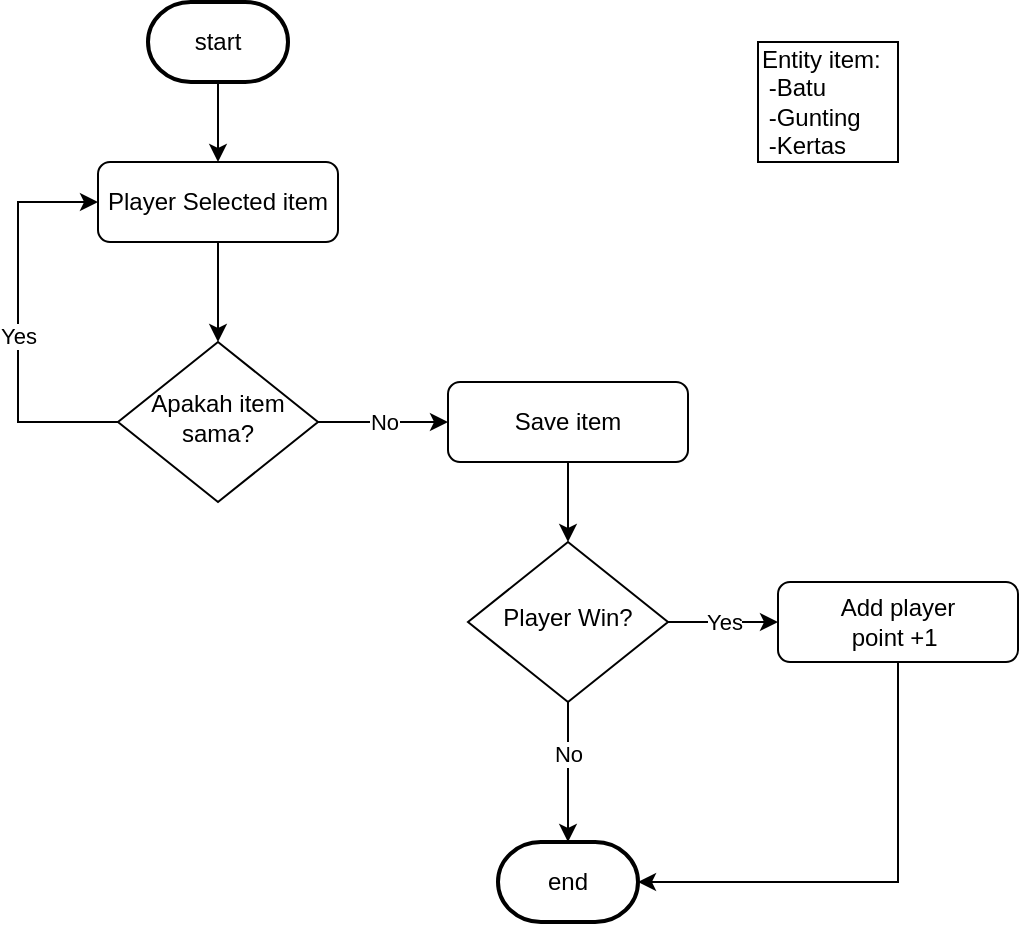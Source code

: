 <mxfile version="14.0.4" type="device"><diagram id="C5RBs43oDa-KdzZeNtuy" name="Page-1"><mxGraphModel dx="1113" dy="1891" grid="1" gridSize="10" guides="1" tooltips="1" connect="1" arrows="1" fold="1" page="1" pageScale="1" pageWidth="827" pageHeight="1169" math="0" shadow="0"><root><mxCell id="WIyWlLk6GJQsqaUBKTNV-0"/><mxCell id="WIyWlLk6GJQsqaUBKTNV-1" parent="WIyWlLk6GJQsqaUBKTNV-0"/><mxCell id="gBvMCb0UNKahD7p23NXJ-10" style="edgeStyle=orthogonalEdgeStyle;rounded=0;orthogonalLoop=1;jettySize=auto;html=1;" edge="1" parent="WIyWlLk6GJQsqaUBKTNV-1" source="WIyWlLk6GJQsqaUBKTNV-3" target="WIyWlLk6GJQsqaUBKTNV-6"><mxGeometry relative="1" as="geometry"/></mxCell><mxCell id="WIyWlLk6GJQsqaUBKTNV-3" value="Player Selected item" style="rounded=1;whiteSpace=wrap;html=1;fontSize=12;glass=0;strokeWidth=1;shadow=0;" parent="WIyWlLk6GJQsqaUBKTNV-1" vertex="1"><mxGeometry x="160" y="80" width="120" height="40" as="geometry"/></mxCell><mxCell id="gBvMCb0UNKahD7p23NXJ-8" style="edgeStyle=orthogonalEdgeStyle;rounded=0;orthogonalLoop=1;jettySize=auto;html=1;entryX=0;entryY=0.5;entryDx=0;entryDy=0;" edge="1" parent="WIyWlLk6GJQsqaUBKTNV-1" source="WIyWlLk6GJQsqaUBKTNV-6" target="WIyWlLk6GJQsqaUBKTNV-3"><mxGeometry relative="1" as="geometry"><Array as="points"><mxPoint x="120" y="210"/><mxPoint x="120" y="100"/></Array></mxGeometry></mxCell><mxCell id="gBvMCb0UNKahD7p23NXJ-9" value="Yes" style="edgeLabel;html=1;align=center;verticalAlign=middle;resizable=0;points=[];" vertex="1" connectable="0" parent="gBvMCb0UNKahD7p23NXJ-8"><mxGeometry x="-0.07" relative="1" as="geometry"><mxPoint as="offset"/></mxGeometry></mxCell><mxCell id="gBvMCb0UNKahD7p23NXJ-11" value="No" style="edgeStyle=orthogonalEdgeStyle;rounded=0;orthogonalLoop=1;jettySize=auto;html=1;exitX=1;exitY=0.5;exitDx=0;exitDy=0;" edge="1" parent="WIyWlLk6GJQsqaUBKTNV-1" source="WIyWlLk6GJQsqaUBKTNV-6" target="WIyWlLk6GJQsqaUBKTNV-7"><mxGeometry relative="1" as="geometry"/></mxCell><mxCell id="WIyWlLk6GJQsqaUBKTNV-6" value="Apakah item sama?" style="rhombus;whiteSpace=wrap;html=1;shadow=0;fontFamily=Helvetica;fontSize=12;align=center;strokeWidth=1;spacing=6;spacingTop=-4;" parent="WIyWlLk6GJQsqaUBKTNV-1" vertex="1"><mxGeometry x="170" y="170" width="100" height="80" as="geometry"/></mxCell><mxCell id="gBvMCb0UNKahD7p23NXJ-12" style="edgeStyle=orthogonalEdgeStyle;rounded=0;orthogonalLoop=1;jettySize=auto;html=1;" edge="1" parent="WIyWlLk6GJQsqaUBKTNV-1" source="WIyWlLk6GJQsqaUBKTNV-7" target="WIyWlLk6GJQsqaUBKTNV-10"><mxGeometry relative="1" as="geometry"/></mxCell><mxCell id="WIyWlLk6GJQsqaUBKTNV-7" value="Save item" style="rounded=1;whiteSpace=wrap;html=1;fontSize=12;glass=0;strokeWidth=1;shadow=0;" parent="WIyWlLk6GJQsqaUBKTNV-1" vertex="1"><mxGeometry x="335" y="190" width="120" height="40" as="geometry"/></mxCell><mxCell id="gBvMCb0UNKahD7p23NXJ-15" value="Yes" style="edgeStyle=orthogonalEdgeStyle;rounded=0;orthogonalLoop=1;jettySize=auto;html=1;" edge="1" parent="WIyWlLk6GJQsqaUBKTNV-1" source="WIyWlLk6GJQsqaUBKTNV-10" target="WIyWlLk6GJQsqaUBKTNV-12"><mxGeometry relative="1" as="geometry"/></mxCell><mxCell id="gBvMCb0UNKahD7p23NXJ-16" style="edgeStyle=orthogonalEdgeStyle;rounded=0;orthogonalLoop=1;jettySize=auto;html=1;" edge="1" parent="WIyWlLk6GJQsqaUBKTNV-1" source="WIyWlLk6GJQsqaUBKTNV-10"><mxGeometry relative="1" as="geometry"><mxPoint x="395" y="420" as="targetPoint"/></mxGeometry></mxCell><mxCell id="gBvMCb0UNKahD7p23NXJ-17" value="No" style="edgeLabel;html=1;align=center;verticalAlign=middle;resizable=0;points=[];" vertex="1" connectable="0" parent="gBvMCb0UNKahD7p23NXJ-16"><mxGeometry x="-0.267" relative="1" as="geometry"><mxPoint as="offset"/></mxGeometry></mxCell><mxCell id="WIyWlLk6GJQsqaUBKTNV-10" value="Player Win?" style="rhombus;whiteSpace=wrap;html=1;shadow=0;fontFamily=Helvetica;fontSize=12;align=center;strokeWidth=1;spacing=6;spacingTop=-4;" parent="WIyWlLk6GJQsqaUBKTNV-1" vertex="1"><mxGeometry x="345" y="270" width="100" height="80" as="geometry"/></mxCell><mxCell id="gBvMCb0UNKahD7p23NXJ-18" style="edgeStyle=orthogonalEdgeStyle;rounded=0;orthogonalLoop=1;jettySize=auto;html=1;entryX=1;entryY=0.5;entryDx=0;entryDy=0;entryPerimeter=0;" edge="1" parent="WIyWlLk6GJQsqaUBKTNV-1" source="WIyWlLk6GJQsqaUBKTNV-12" target="gBvMCb0UNKahD7p23NXJ-3"><mxGeometry relative="1" as="geometry"><Array as="points"><mxPoint x="560" y="440"/></Array></mxGeometry></mxCell><mxCell id="WIyWlLk6GJQsqaUBKTNV-12" value="Add player &lt;br&gt;point +1&amp;nbsp;" style="rounded=1;whiteSpace=wrap;html=1;fontSize=12;glass=0;strokeWidth=1;shadow=0;" parent="WIyWlLk6GJQsqaUBKTNV-1" vertex="1"><mxGeometry x="500" y="290" width="120" height="40" as="geometry"/></mxCell><mxCell id="gBvMCb0UNKahD7p23NXJ-13" style="edgeStyle=orthogonalEdgeStyle;rounded=0;orthogonalLoop=1;jettySize=auto;html=1;entryX=0.5;entryY=0;entryDx=0;entryDy=0;" edge="1" parent="WIyWlLk6GJQsqaUBKTNV-1" source="gBvMCb0UNKahD7p23NXJ-1" target="WIyWlLk6GJQsqaUBKTNV-3"><mxGeometry relative="1" as="geometry"/></mxCell><mxCell id="gBvMCb0UNKahD7p23NXJ-1" value="start" style="strokeWidth=2;html=1;shape=mxgraph.flowchart.terminator;whiteSpace=wrap;" vertex="1" parent="WIyWlLk6GJQsqaUBKTNV-1"><mxGeometry x="185" width="70" height="40" as="geometry"/></mxCell><mxCell id="gBvMCb0UNKahD7p23NXJ-3" value="end" style="strokeWidth=2;html=1;shape=mxgraph.flowchart.terminator;whiteSpace=wrap;" vertex="1" parent="WIyWlLk6GJQsqaUBKTNV-1"><mxGeometry x="360" y="420" width="70" height="40" as="geometry"/></mxCell><mxCell id="gBvMCb0UNKahD7p23NXJ-5" value="Entity item:&lt;br&gt;&amp;nbsp;-Batu&lt;br&gt;&amp;nbsp;-Gunting&lt;br&gt;&amp;nbsp;-Kertas" style="text;html=1;align=left;verticalAlign=middle;resizable=0;points=[];autosize=1;fillColor=#ffffff;strokeColor=#000000;" vertex="1" parent="WIyWlLk6GJQsqaUBKTNV-1"><mxGeometry x="490" y="20" width="70" height="60" as="geometry"/></mxCell></root></mxGraphModel></diagram></mxfile>